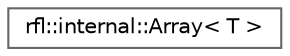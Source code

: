digraph "类继承关系图"
{
 // LATEX_PDF_SIZE
  bgcolor="transparent";
  edge [fontname=Helvetica,fontsize=10,labelfontname=Helvetica,labelfontsize=10];
  node [fontname=Helvetica,fontsize=10,shape=box,height=0.2,width=0.4];
  rankdir="LR";
  Node0 [id="Node000000",label="rfl::internal::Array\< T \>",height=0.2,width=0.4,color="grey40", fillcolor="white", style="filled",URL="$structrfl_1_1internal_1_1_array.html",tooltip=" "];
}

